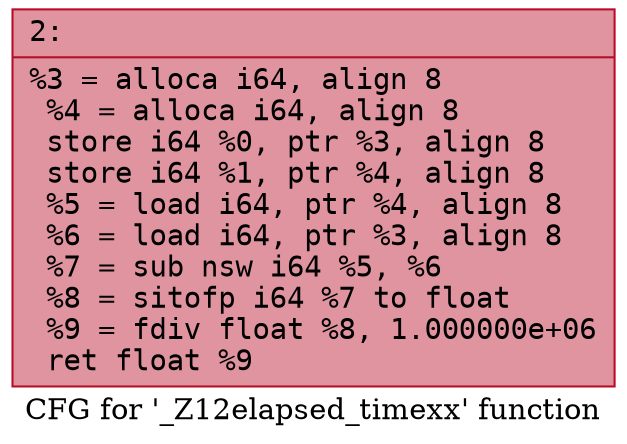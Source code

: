 digraph "CFG for '_Z12elapsed_timexx' function" {
	label="CFG for '_Z12elapsed_timexx' function";

	Node0x60000182b110 [shape=record,color="#b70d28ff", style=filled, fillcolor="#b70d2870" fontname="Courier",label="{2:\l|  %3 = alloca i64, align 8\l  %4 = alloca i64, align 8\l  store i64 %0, ptr %3, align 8\l  store i64 %1, ptr %4, align 8\l  %5 = load i64, ptr %4, align 8\l  %6 = load i64, ptr %3, align 8\l  %7 = sub nsw i64 %5, %6\l  %8 = sitofp i64 %7 to float\l  %9 = fdiv float %8, 1.000000e+06\l  ret float %9\l}"];
}
